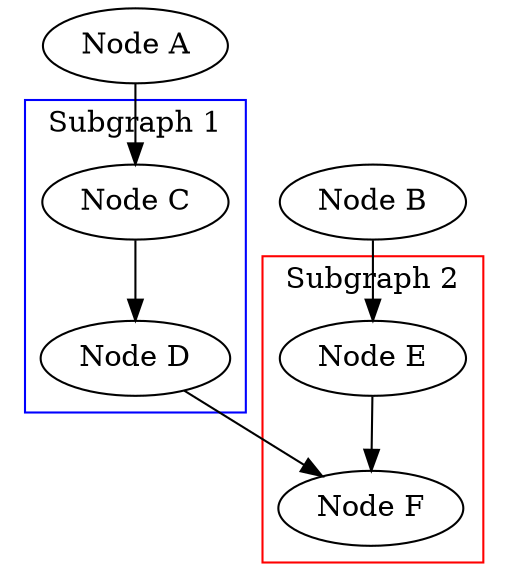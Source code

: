 digraph G {

    A [label="Node A"];
    B [label="Node B"];

    subgraph cluster_1 {
        label="Subgraph 1";
        color=blue;

        // 子图中的节点
        C [label="Node C"];
        D [label="Node D"];

        // 子图内部的边
        C -> D;
    }

    // 子图 cluster_2
    subgraph cluster_2 {
        label="Subgraph 2"; // 子图的标签
        color=red;          // 子图边框颜色

        // 子图中的节点
        E [label="Node E"];
        F [label="Node F"];

        // 子图内部的边
        E -> F;
    }

    // 主图中的边
    A -> C;
    B -> E;
    D -> F;
}